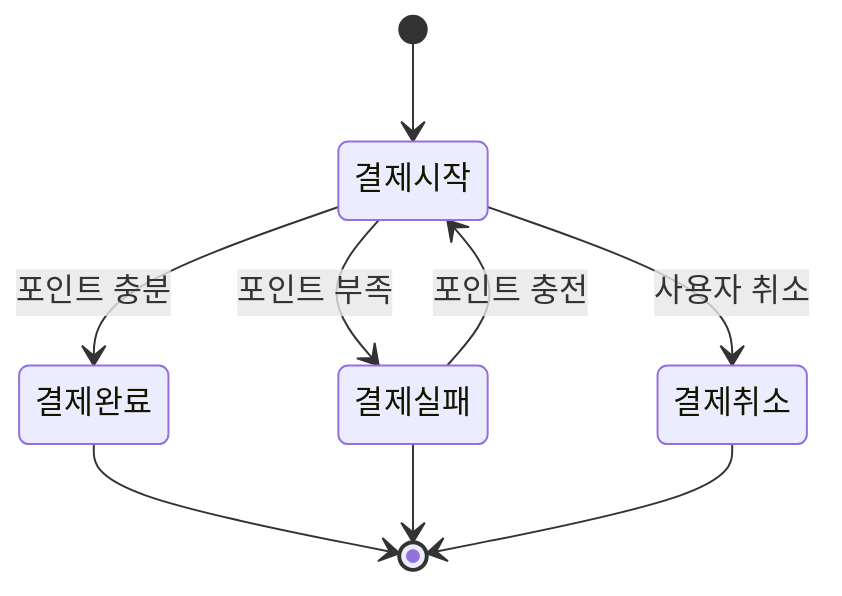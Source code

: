 stateDiagram-v2
    [*] --> 결제시작
    결제시작 --> 결제완료 : 포인트 충분
    결제시작 --> 결제취소 : 사용자 취소
    결제시작 --> 결제실패 : 포인트 부족
    결제실패 --> 결제시작 : 포인트 충전
    결제완료 --> [*]
    결제실패 --> [*]
    결제취소 --> [*]